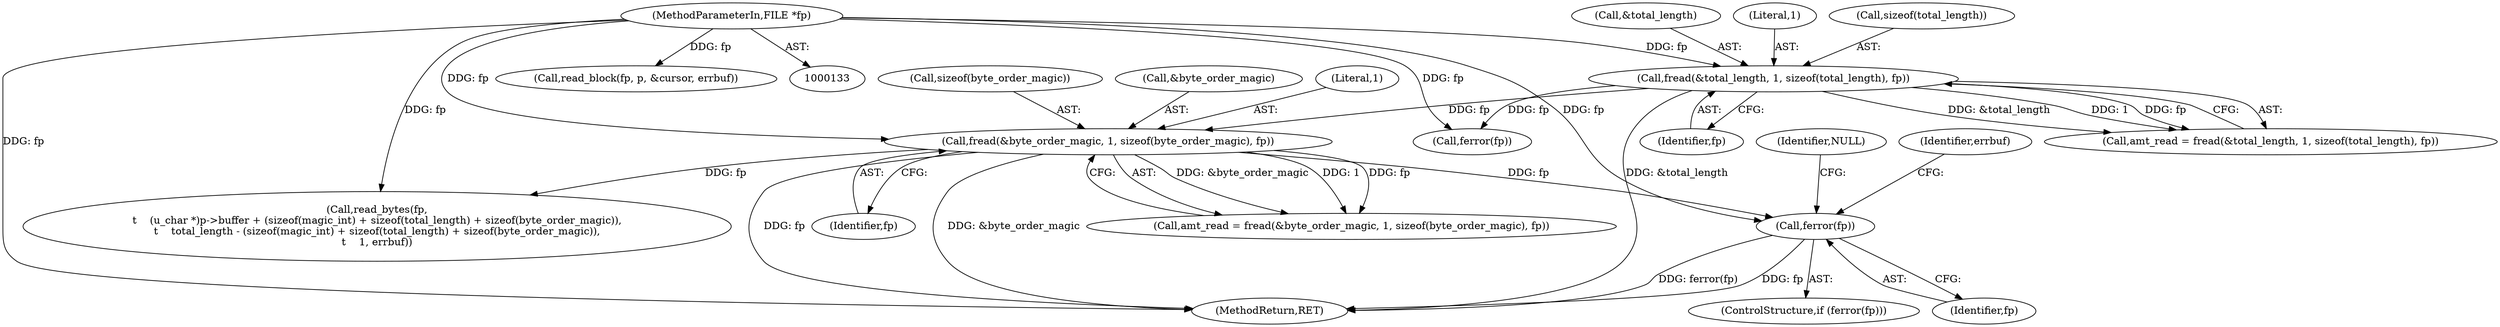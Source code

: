 digraph "0_libpcap_87d6bef033062f969e70fa40c43dfd945d5a20ab@pointer" {
"1000220" [label="(Call,ferror(fp))"];
"1000206" [label="(Call,fread(&byte_order_magic, 1, sizeof(byte_order_magic), fp))"];
"1000174" [label="(Call,fread(&total_length, 1, sizeof(total_length), fp))"];
"1000135" [label="(MethodParameterIn,FILE *fp)"];
"1000174" [label="(Call,fread(&total_length, 1, sizeof(total_length), fp))"];
"1000178" [label="(Call,sizeof(total_length))"];
"1000210" [label="(Call,sizeof(byte_order_magic))"];
"1000206" [label="(Call,fread(&byte_order_magic, 1, sizeof(byte_order_magic), fp))"];
"1000219" [label="(ControlStructure,if (ferror(fp)))"];
"1000207" [label="(Call,&byte_order_magic)"];
"1000707" [label="(MethodReturn,RET)"];
"1000180" [label="(Identifier,fp)"];
"1000204" [label="(Call,amt_read = fread(&byte_order_magic, 1, sizeof(byte_order_magic), fp))"];
"1000175" [label="(Call,&total_length)"];
"1000235" [label="(Identifier,NULL)"];
"1000172" [label="(Call,amt_read = fread(&total_length, 1, sizeof(total_length), fp))"];
"1000221" [label="(Identifier,fp)"];
"1000135" [label="(MethodParameterIn,FILE *fp)"];
"1000224" [label="(Identifier,errbuf)"];
"1000212" [label="(Identifier,fp)"];
"1000177" [label="(Literal,1)"];
"1000220" [label="(Call,ferror(fp))"];
"1000188" [label="(Call,ferror(fp))"];
"1000209" [label="(Literal,1)"];
"1000445" [label="(Call,read_bytes(fp,\n\t    (u_char *)p->buffer + (sizeof(magic_int) + sizeof(total_length) + sizeof(byte_order_magic)),\n\t    total_length - (sizeof(magic_int) + sizeof(total_length) + sizeof(byte_order_magic)),\n\t    1, errbuf))"];
"1000547" [label="(Call,read_block(fp, p, &cursor, errbuf))"];
"1000220" -> "1000219"  [label="AST: "];
"1000220" -> "1000221"  [label="CFG: "];
"1000221" -> "1000220"  [label="AST: "];
"1000224" -> "1000220"  [label="CFG: "];
"1000235" -> "1000220"  [label="CFG: "];
"1000220" -> "1000707"  [label="DDG: fp"];
"1000220" -> "1000707"  [label="DDG: ferror(fp)"];
"1000206" -> "1000220"  [label="DDG: fp"];
"1000135" -> "1000220"  [label="DDG: fp"];
"1000206" -> "1000204"  [label="AST: "];
"1000206" -> "1000212"  [label="CFG: "];
"1000207" -> "1000206"  [label="AST: "];
"1000209" -> "1000206"  [label="AST: "];
"1000210" -> "1000206"  [label="AST: "];
"1000212" -> "1000206"  [label="AST: "];
"1000204" -> "1000206"  [label="CFG: "];
"1000206" -> "1000707"  [label="DDG: &byte_order_magic"];
"1000206" -> "1000707"  [label="DDG: fp"];
"1000206" -> "1000204"  [label="DDG: &byte_order_magic"];
"1000206" -> "1000204"  [label="DDG: 1"];
"1000206" -> "1000204"  [label="DDG: fp"];
"1000174" -> "1000206"  [label="DDG: fp"];
"1000135" -> "1000206"  [label="DDG: fp"];
"1000206" -> "1000445"  [label="DDG: fp"];
"1000174" -> "1000172"  [label="AST: "];
"1000174" -> "1000180"  [label="CFG: "];
"1000175" -> "1000174"  [label="AST: "];
"1000177" -> "1000174"  [label="AST: "];
"1000178" -> "1000174"  [label="AST: "];
"1000180" -> "1000174"  [label="AST: "];
"1000172" -> "1000174"  [label="CFG: "];
"1000174" -> "1000707"  [label="DDG: &total_length"];
"1000174" -> "1000172"  [label="DDG: &total_length"];
"1000174" -> "1000172"  [label="DDG: 1"];
"1000174" -> "1000172"  [label="DDG: fp"];
"1000135" -> "1000174"  [label="DDG: fp"];
"1000174" -> "1000188"  [label="DDG: fp"];
"1000135" -> "1000133"  [label="AST: "];
"1000135" -> "1000707"  [label="DDG: fp"];
"1000135" -> "1000188"  [label="DDG: fp"];
"1000135" -> "1000445"  [label="DDG: fp"];
"1000135" -> "1000547"  [label="DDG: fp"];
}
